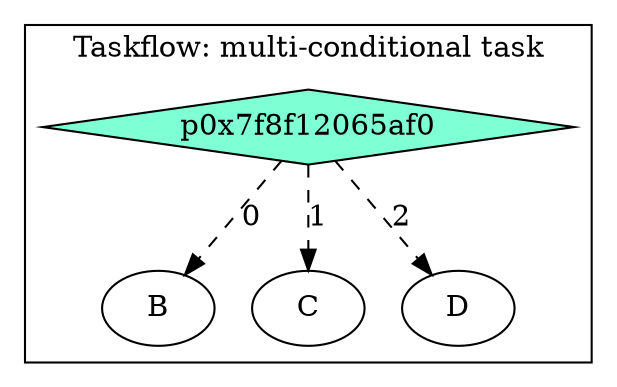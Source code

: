 digraph Taskflow {
subgraph cluster_p0x7ff7bc8c9128 {
label="Taskflow: multi-conditional task";
p0x7f8f12065af0[label="p0x7f8f12065af0" shape=diamond color=black fillcolor=aquamarine style=filled];
p0x7f8f12065af0 -> p0x7f8f120659e0 [style=dashed label="0"];
p0x7f8f12065af0 -> p0x7f8f12065e20 [style=dashed label="1"];
p0x7f8f12065af0 -> p0x7f8f12065d10 [style=dashed label="2"];
p0x7f8f120659e0[label="B" ];
p0x7f8f12065e20[label="C" ];
p0x7f8f12065d10[label="D" ];
}
}
